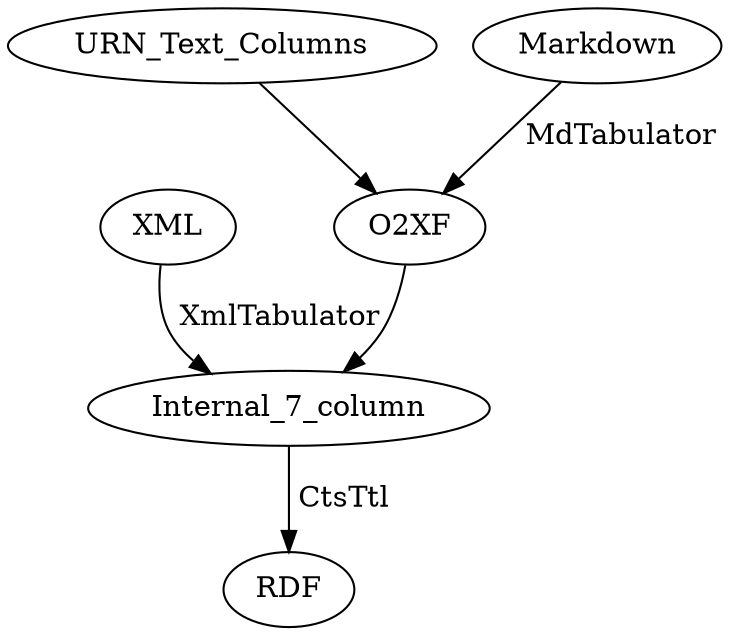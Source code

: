 strict digraph flow {
concentrate=true
XML->Internal_7_column [label=" XmlTabulator" ]
URN_Text_Columns->O2XF
O2XF->Internal_7_column
Markdown->O2XF [label=" MdTabulator"]

Internal_7_column->RDF [label=" CtsTtl"]

}
